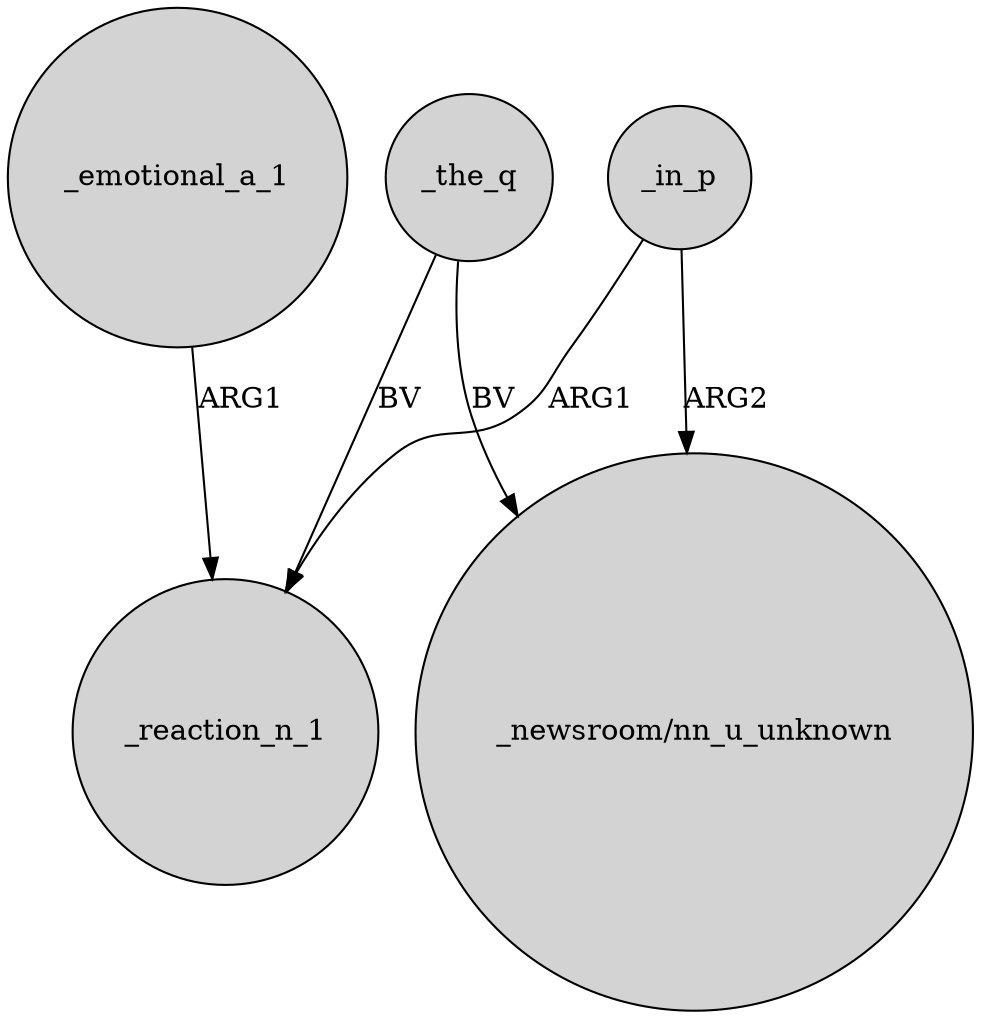 digraph {
	node [shape=circle style=filled]
	_in_p -> _reaction_n_1 [label=ARG1]
	_the_q -> _reaction_n_1 [label=BV]
	_in_p -> "_newsroom/nn_u_unknown" [label=ARG2]
	_the_q -> "_newsroom/nn_u_unknown" [label=BV]
	_emotional_a_1 -> _reaction_n_1 [label=ARG1]
}
